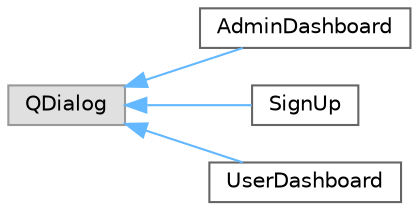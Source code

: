 digraph "Graphical Class Hierarchy"
{
 // INTERACTIVE_SVG=YES
 // LATEX_PDF_SIZE
  bgcolor="transparent";
  edge [fontname=Helvetica,fontsize=10,labelfontname=Helvetica,labelfontsize=10];
  node [fontname=Helvetica,fontsize=10,shape=box,height=0.2,width=0.4];
  rankdir="LR";
  Node0 [id="Node000000",label="QDialog",height=0.2,width=0.4,color="grey60", fillcolor="#E0E0E0", style="filled",tooltip=" "];
  Node0 -> Node1 [id="edge2_Node000000_Node000001",dir="back",color="steelblue1",style="solid",tooltip=" "];
  Node1 [id="Node000001",label="AdminDashboard",height=0.2,width=0.4,color="grey40", fillcolor="white", style="filled",URL="$class_admin_dashboard.html",tooltip="The AdminDashboard class provides the interface for administrative actions."];
  Node0 -> Node2 [id="edge3_Node000000_Node000002",dir="back",color="steelblue1",style="solid",tooltip=" "];
  Node2 [id="Node000002",label="SignUp",height=0.2,width=0.4,color="grey40", fillcolor="white", style="filled",URL="$class_sign_up.html",tooltip="Provides functionality for user registration."];
  Node0 -> Node3 [id="edge4_Node000000_Node000003",dir="back",color="steelblue1",style="solid",tooltip=" "];
  Node3 [id="Node000003",label="UserDashboard",height=0.2,width=0.4,color="grey40", fillcolor="white", style="filled",URL="$class_user_dashboard.html",tooltip="Provides functionality for the user's dashboard, including viewing, borrowing, and returning books."];
}
